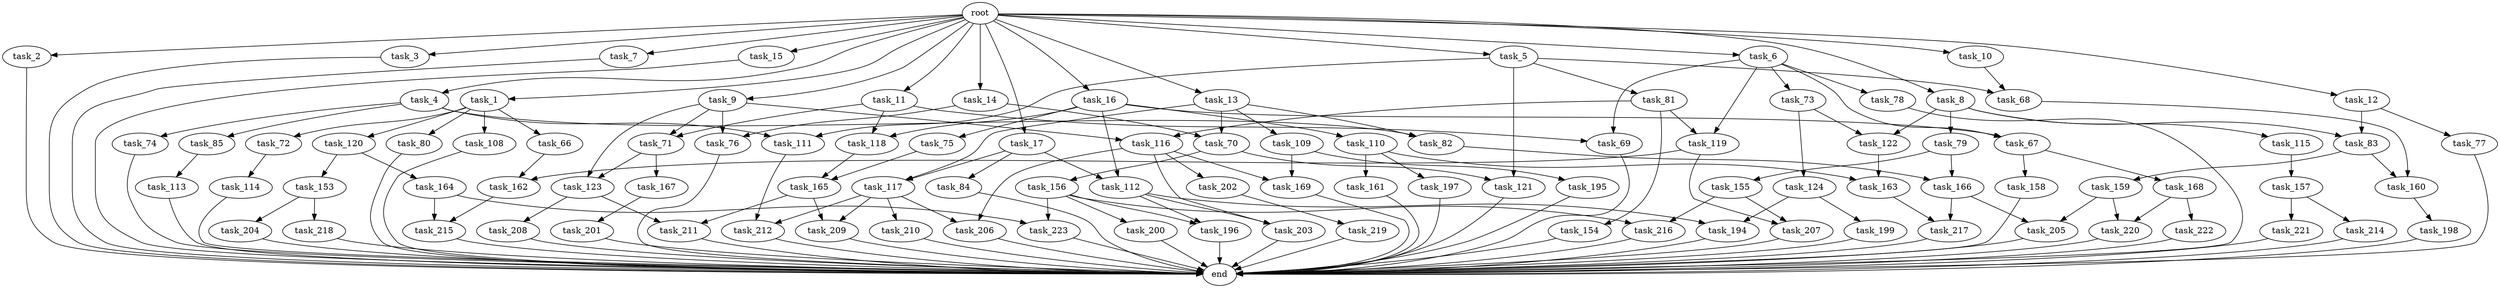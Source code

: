digraph G {
  root [size="0.000000"];
  task_1 [size="1.024000"];
  task_2 [size="1.024000"];
  task_3 [size="1.024000"];
  task_4 [size="1.024000"];
  task_5 [size="1.024000"];
  task_6 [size="1.024000"];
  task_7 [size="1.024000"];
  task_8 [size="1.024000"];
  task_9 [size="1.024000"];
  task_10 [size="1.024000"];
  task_11 [size="1.024000"];
  task_12 [size="1.024000"];
  task_13 [size="1.024000"];
  task_14 [size="1.024000"];
  task_15 [size="1.024000"];
  task_16 [size="1.024000"];
  task_17 [size="1.024000"];
  task_66 [size="420906795.008000"];
  task_67 [size="352187318.272000"];
  task_68 [size="1005022347.264000"];
  task_69 [size="352187318.272000"];
  task_70 [size="1554778161.152000"];
  task_71 [size="249108103.168000"];
  task_72 [size="420906795.008000"];
  task_73 [size="137438953.472000"];
  task_74 [size="137438953.472000"];
  task_75 [size="214748364.800000"];
  task_76 [size="893353197.568000"];
  task_77 [size="695784701.952000"];
  task_78 [size="137438953.472000"];
  task_79 [size="549755813.888000"];
  task_80 [size="420906795.008000"];
  task_81 [size="309237645.312000"];
  task_82 [size="833223655.424000"];
  task_83 [size="1245540515.840000"];
  task_84 [size="309237645.312000"];
  task_85 [size="137438953.472000"];
  task_108 [size="420906795.008000"];
  task_109 [size="695784701.952000"];
  task_110 [size="214748364.800000"];
  task_111 [size="446676598.784000"];
  task_112 [size="523986010.112000"];
  task_113 [size="77309411.328000"];
  task_114 [size="549755813.888000"];
  task_115 [size="549755813.888000"];
  task_116 [size="730144440.320000"];
  task_117 [size="1005022347.264000"];
  task_118 [size="429496729.600000"];
  task_119 [size="833223655.424000"];
  task_120 [size="420906795.008000"];
  task_121 [size="858993459.200000"];
  task_122 [size="1408749273.088000"];
  task_123 [size="893353197.568000"];
  task_124 [size="858993459.200000"];
  task_153 [size="695784701.952000"];
  task_154 [size="695784701.952000"];
  task_155 [size="858993459.200000"];
  task_156 [size="549755813.888000"];
  task_157 [size="695784701.952000"];
  task_158 [size="214748364.800000"];
  task_159 [size="858993459.200000"];
  task_160 [size="936302870.528000"];
  task_161 [size="549755813.888000"];
  task_162 [size="893353197.568000"];
  task_163 [size="858993459.200000"];
  task_164 [size="695784701.952000"];
  task_165 [size="858993459.200000"];
  task_166 [size="1554778161.152000"];
  task_167 [size="858993459.200000"];
  task_168 [size="214748364.800000"];
  task_169 [size="833223655.424000"];
  task_194 [size="154618822.656000"];
  task_195 [size="137438953.472000"];
  task_196 [size="292057776.128000"];
  task_197 [size="549755813.888000"];
  task_198 [size="77309411.328000"];
  task_199 [size="77309411.328000"];
  task_200 [size="214748364.800000"];
  task_201 [size="420906795.008000"];
  task_202 [size="695784701.952000"];
  task_203 [size="773094113.280000"];
  task_204 [size="34359738.368000"];
  task_205 [size="687194767.360000"];
  task_206 [size="1245540515.840000"];
  task_207 [size="111669149.696000"];
  task_208 [size="137438953.472000"];
  task_209 [size="627065225.216000"];
  task_210 [size="549755813.888000"];
  task_211 [size="214748364.800000"];
  task_212 [size="584115552.256000"];
  task_214 [size="309237645.312000"];
  task_215 [size="292057776.128000"];
  task_216 [size="292057776.128000"];
  task_217 [size="1408749273.088000"];
  task_218 [size="34359738.368000"];
  task_219 [size="77309411.328000"];
  task_220 [size="558345748.480000"];
  task_221 [size="309237645.312000"];
  task_222 [size="420906795.008000"];
  task_223 [size="292057776.128000"];
  end [size="0.000000"];

  root -> task_1 [size="1.000000"];
  root -> task_2 [size="1.000000"];
  root -> task_3 [size="1.000000"];
  root -> task_4 [size="1.000000"];
  root -> task_5 [size="1.000000"];
  root -> task_6 [size="1.000000"];
  root -> task_7 [size="1.000000"];
  root -> task_8 [size="1.000000"];
  root -> task_9 [size="1.000000"];
  root -> task_10 [size="1.000000"];
  root -> task_11 [size="1.000000"];
  root -> task_12 [size="1.000000"];
  root -> task_13 [size="1.000000"];
  root -> task_14 [size="1.000000"];
  root -> task_15 [size="1.000000"];
  root -> task_16 [size="1.000000"];
  root -> task_17 [size="1.000000"];
  task_1 -> task_66 [size="411041792.000000"];
  task_1 -> task_72 [size="411041792.000000"];
  task_1 -> task_80 [size="411041792.000000"];
  task_1 -> task_108 [size="411041792.000000"];
  task_1 -> task_120 [size="411041792.000000"];
  task_2 -> end [size="1.000000"];
  task_3 -> end [size="1.000000"];
  task_4 -> task_74 [size="134217728.000000"];
  task_4 -> task_82 [size="134217728.000000"];
  task_4 -> task_85 [size="134217728.000000"];
  task_4 -> task_111 [size="134217728.000000"];
  task_5 -> task_68 [size="301989888.000000"];
  task_5 -> task_81 [size="301989888.000000"];
  task_5 -> task_111 [size="301989888.000000"];
  task_5 -> task_121 [size="301989888.000000"];
  task_6 -> task_67 [size="134217728.000000"];
  task_6 -> task_69 [size="134217728.000000"];
  task_6 -> task_73 [size="134217728.000000"];
  task_6 -> task_78 [size="134217728.000000"];
  task_6 -> task_119 [size="134217728.000000"];
  task_7 -> end [size="1.000000"];
  task_8 -> task_79 [size="536870912.000000"];
  task_8 -> task_83 [size="536870912.000000"];
  task_8 -> task_115 [size="536870912.000000"];
  task_8 -> task_122 [size="536870912.000000"];
  task_9 -> task_71 [size="33554432.000000"];
  task_9 -> task_76 [size="33554432.000000"];
  task_9 -> task_116 [size="33554432.000000"];
  task_9 -> task_123 [size="33554432.000000"];
  task_10 -> task_68 [size="679477248.000000"];
  task_11 -> task_69 [size="209715200.000000"];
  task_11 -> task_71 [size="209715200.000000"];
  task_11 -> task_118 [size="209715200.000000"];
  task_12 -> task_77 [size="679477248.000000"];
  task_12 -> task_83 [size="679477248.000000"];
  task_13 -> task_70 [size="679477248.000000"];
  task_13 -> task_82 [size="679477248.000000"];
  task_13 -> task_109 [size="679477248.000000"];
  task_13 -> task_117 [size="679477248.000000"];
  task_14 -> task_70 [size="838860800.000000"];
  task_14 -> task_76 [size="838860800.000000"];
  task_15 -> end [size="1.000000"];
  task_16 -> task_67 [size="209715200.000000"];
  task_16 -> task_75 [size="209715200.000000"];
  task_16 -> task_110 [size="209715200.000000"];
  task_16 -> task_112 [size="209715200.000000"];
  task_16 -> task_118 [size="209715200.000000"];
  task_17 -> task_84 [size="301989888.000000"];
  task_17 -> task_112 [size="301989888.000000"];
  task_17 -> task_117 [size="301989888.000000"];
  task_66 -> task_162 [size="838860800.000000"];
  task_67 -> task_158 [size="209715200.000000"];
  task_67 -> task_168 [size="209715200.000000"];
  task_68 -> task_160 [size="75497472.000000"];
  task_69 -> end [size="1.000000"];
  task_70 -> task_121 [size="536870912.000000"];
  task_70 -> task_156 [size="536870912.000000"];
  task_71 -> task_123 [size="838860800.000000"];
  task_71 -> task_167 [size="838860800.000000"];
  task_72 -> task_114 [size="536870912.000000"];
  task_73 -> task_122 [size="838860800.000000"];
  task_73 -> task_124 [size="838860800.000000"];
  task_74 -> end [size="1.000000"];
  task_75 -> task_165 [size="301989888.000000"];
  task_76 -> end [size="1.000000"];
  task_77 -> end [size="1.000000"];
  task_78 -> end [size="1.000000"];
  task_79 -> task_155 [size="838860800.000000"];
  task_79 -> task_166 [size="838860800.000000"];
  task_80 -> end [size="1.000000"];
  task_81 -> task_116 [size="679477248.000000"];
  task_81 -> task_119 [size="679477248.000000"];
  task_81 -> task_154 [size="679477248.000000"];
  task_82 -> task_166 [size="679477248.000000"];
  task_83 -> task_159 [size="838860800.000000"];
  task_83 -> task_160 [size="838860800.000000"];
  task_84 -> end [size="1.000000"];
  task_85 -> task_113 [size="75497472.000000"];
  task_108 -> end [size="1.000000"];
  task_109 -> task_169 [size="134217728.000000"];
  task_109 -> task_195 [size="134217728.000000"];
  task_110 -> task_161 [size="536870912.000000"];
  task_110 -> task_163 [size="536870912.000000"];
  task_110 -> task_197 [size="536870912.000000"];
  task_111 -> task_212 [size="33554432.000000"];
  task_112 -> task_194 [size="75497472.000000"];
  task_112 -> task_196 [size="75497472.000000"];
  task_112 -> task_203 [size="75497472.000000"];
  task_113 -> end [size="1.000000"];
  task_114 -> end [size="1.000000"];
  task_115 -> task_157 [size="679477248.000000"];
  task_116 -> task_169 [size="679477248.000000"];
  task_116 -> task_202 [size="679477248.000000"];
  task_116 -> task_203 [size="679477248.000000"];
  task_116 -> task_206 [size="679477248.000000"];
  task_117 -> task_206 [size="536870912.000000"];
  task_117 -> task_209 [size="536870912.000000"];
  task_117 -> task_210 [size="536870912.000000"];
  task_117 -> task_212 [size="536870912.000000"];
  task_118 -> task_165 [size="536870912.000000"];
  task_119 -> task_162 [size="33554432.000000"];
  task_119 -> task_207 [size="33554432.000000"];
  task_120 -> task_153 [size="679477248.000000"];
  task_120 -> task_164 [size="679477248.000000"];
  task_121 -> end [size="1.000000"];
  task_122 -> task_163 [size="301989888.000000"];
  task_123 -> task_208 [size="134217728.000000"];
  task_123 -> task_211 [size="134217728.000000"];
  task_124 -> task_194 [size="75497472.000000"];
  task_124 -> task_199 [size="75497472.000000"];
  task_153 -> task_204 [size="33554432.000000"];
  task_153 -> task_218 [size="33554432.000000"];
  task_154 -> end [size="1.000000"];
  task_155 -> task_207 [size="75497472.000000"];
  task_155 -> task_216 [size="75497472.000000"];
  task_156 -> task_196 [size="209715200.000000"];
  task_156 -> task_200 [size="209715200.000000"];
  task_156 -> task_216 [size="209715200.000000"];
  task_156 -> task_223 [size="209715200.000000"];
  task_157 -> task_214 [size="301989888.000000"];
  task_157 -> task_221 [size="301989888.000000"];
  task_158 -> end [size="1.000000"];
  task_159 -> task_205 [size="134217728.000000"];
  task_159 -> task_220 [size="134217728.000000"];
  task_160 -> task_198 [size="75497472.000000"];
  task_161 -> end [size="1.000000"];
  task_162 -> task_215 [size="209715200.000000"];
  task_163 -> task_217 [size="838860800.000000"];
  task_164 -> task_215 [size="75497472.000000"];
  task_164 -> task_223 [size="75497472.000000"];
  task_165 -> task_209 [size="75497472.000000"];
  task_165 -> task_211 [size="75497472.000000"];
  task_166 -> task_205 [size="536870912.000000"];
  task_166 -> task_217 [size="536870912.000000"];
  task_167 -> task_201 [size="411041792.000000"];
  task_168 -> task_220 [size="411041792.000000"];
  task_168 -> task_222 [size="411041792.000000"];
  task_169 -> end [size="1.000000"];
  task_194 -> end [size="1.000000"];
  task_195 -> end [size="1.000000"];
  task_196 -> end [size="1.000000"];
  task_197 -> end [size="1.000000"];
  task_198 -> end [size="1.000000"];
  task_199 -> end [size="1.000000"];
  task_200 -> end [size="1.000000"];
  task_201 -> end [size="1.000000"];
  task_202 -> task_219 [size="75497472.000000"];
  task_203 -> end [size="1.000000"];
  task_204 -> end [size="1.000000"];
  task_205 -> end [size="1.000000"];
  task_206 -> end [size="1.000000"];
  task_207 -> end [size="1.000000"];
  task_208 -> end [size="1.000000"];
  task_209 -> end [size="1.000000"];
  task_210 -> end [size="1.000000"];
  task_211 -> end [size="1.000000"];
  task_212 -> end [size="1.000000"];
  task_214 -> end [size="1.000000"];
  task_215 -> end [size="1.000000"];
  task_216 -> end [size="1.000000"];
  task_217 -> end [size="1.000000"];
  task_218 -> end [size="1.000000"];
  task_219 -> end [size="1.000000"];
  task_220 -> end [size="1.000000"];
  task_221 -> end [size="1.000000"];
  task_222 -> end [size="1.000000"];
  task_223 -> end [size="1.000000"];
}

